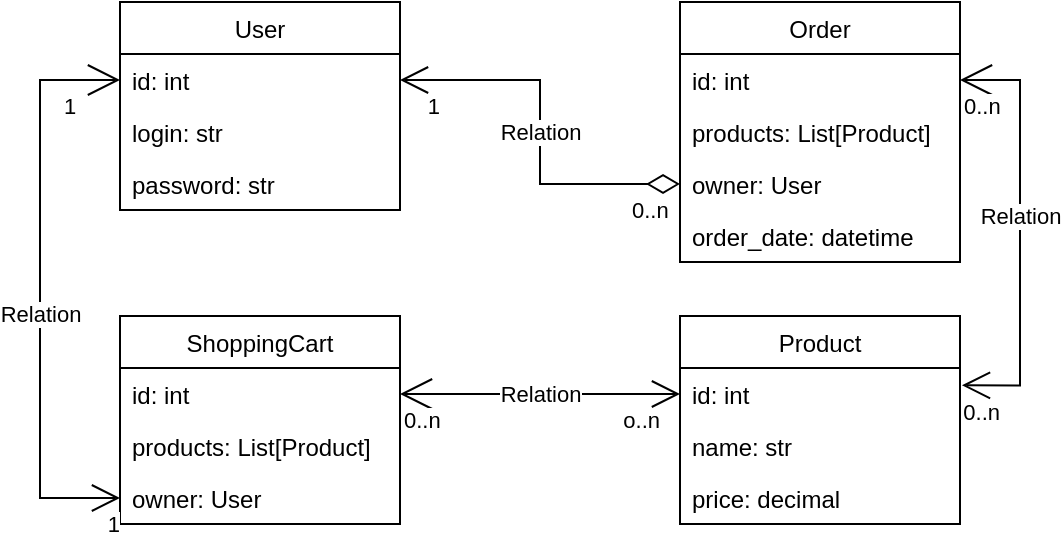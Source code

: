 <mxfile version="20.5.3" type="embed"><diagram id="23iRSUPoRavnBvh4doch" name="Page-1"><mxGraphModel dx="642" dy="552" grid="0" gridSize="10" guides="1" tooltips="1" connect="1" arrows="1" fold="1" page="1" pageScale="1" pageWidth="827" pageHeight="1169" math="0" shadow="0"><root><mxCell id="0"/><mxCell id="1" parent="0"/><mxCell id="2" value="User" style="swimlane;fontStyle=0;childLayout=stackLayout;horizontal=1;startSize=26;fillColor=none;horizontalStack=0;resizeParent=1;resizeParentMax=0;resizeLast=0;collapsible=1;marginBottom=0;" vertex="1" parent="1"><mxGeometry x="160" y="203" width="140" height="104" as="geometry"/></mxCell><mxCell id="3" value="id: int" style="text;strokeColor=none;fillColor=none;align=left;verticalAlign=top;spacingLeft=4;spacingRight=4;overflow=hidden;rotatable=0;points=[[0,0.5],[1,0.5]];portConstraint=eastwest;" vertex="1" parent="2"><mxGeometry y="26" width="140" height="26" as="geometry"/></mxCell><mxCell id="4" value="login: str" style="text;strokeColor=none;fillColor=none;align=left;verticalAlign=top;spacingLeft=4;spacingRight=4;overflow=hidden;rotatable=0;points=[[0,0.5],[1,0.5]];portConstraint=eastwest;" vertex="1" parent="2"><mxGeometry y="52" width="140" height="26" as="geometry"/></mxCell><mxCell id="5" value="password: str" style="text;strokeColor=none;fillColor=none;align=left;verticalAlign=top;spacingLeft=4;spacingRight=4;overflow=hidden;rotatable=0;points=[[0,0.5],[1,0.5]];portConstraint=eastwest;" vertex="1" parent="2"><mxGeometry y="78" width="140" height="26" as="geometry"/></mxCell><mxCell id="6" value="Order" style="swimlane;fontStyle=0;childLayout=stackLayout;horizontal=1;startSize=26;fillColor=none;horizontalStack=0;resizeParent=1;resizeParentMax=0;resizeLast=0;collapsible=1;marginBottom=0;" vertex="1" parent="1"><mxGeometry x="440" y="203" width="140" height="130" as="geometry"/></mxCell><mxCell id="7" value="id: int" style="text;strokeColor=none;fillColor=none;align=left;verticalAlign=top;spacingLeft=4;spacingRight=4;overflow=hidden;rotatable=0;points=[[0,0.5],[1,0.5]];portConstraint=eastwest;" vertex="1" parent="6"><mxGeometry y="26" width="140" height="26" as="geometry"/></mxCell><mxCell id="8" value="products: List[Product]" style="text;strokeColor=none;fillColor=none;align=left;verticalAlign=top;spacingLeft=4;spacingRight=4;overflow=hidden;rotatable=0;points=[[0,0.5],[1,0.5]];portConstraint=eastwest;" vertex="1" parent="6"><mxGeometry y="52" width="140" height="26" as="geometry"/></mxCell><mxCell id="9" value="owner: User" style="text;strokeColor=none;fillColor=none;align=left;verticalAlign=top;spacingLeft=4;spacingRight=4;overflow=hidden;rotatable=0;points=[[0,0.5],[1,0.5]];portConstraint=eastwest;" vertex="1" parent="6"><mxGeometry y="78" width="140" height="26" as="geometry"/></mxCell><mxCell id="10" value="order_date: datetime" style="text;strokeColor=none;fillColor=none;align=left;verticalAlign=top;spacingLeft=4;spacingRight=4;overflow=hidden;rotatable=0;points=[[0,0.5],[1,0.5]];portConstraint=eastwest;" vertex="1" parent="6"><mxGeometry y="104" width="140" height="26" as="geometry"/></mxCell><mxCell id="11" value="ShoppingCart" style="swimlane;fontStyle=0;childLayout=stackLayout;horizontal=1;startSize=26;fillColor=none;horizontalStack=0;resizeParent=1;resizeParentMax=0;resizeLast=0;collapsible=1;marginBottom=0;" vertex="1" parent="1"><mxGeometry x="160" y="360" width="140" height="104" as="geometry"/></mxCell><mxCell id="12" value="id: int" style="text;strokeColor=none;fillColor=none;align=left;verticalAlign=top;spacingLeft=4;spacingRight=4;overflow=hidden;rotatable=0;points=[[0,0.5],[1,0.5]];portConstraint=eastwest;" vertex="1" parent="11"><mxGeometry y="26" width="140" height="26" as="geometry"/></mxCell><mxCell id="13" value="products: List[Product]" style="text;strokeColor=none;fillColor=none;align=left;verticalAlign=top;spacingLeft=4;spacingRight=4;overflow=hidden;rotatable=0;points=[[0,0.5],[1,0.5]];portConstraint=eastwest;" vertex="1" parent="11"><mxGeometry y="52" width="140" height="26" as="geometry"/></mxCell><mxCell id="14" value="owner: User" style="text;strokeColor=none;fillColor=none;align=left;verticalAlign=top;spacingLeft=4;spacingRight=4;overflow=hidden;rotatable=0;points=[[0,0.5],[1,0.5]];portConstraint=eastwest;" vertex="1" parent="11"><mxGeometry y="78" width="140" height="26" as="geometry"/></mxCell><mxCell id="15" value="Product" style="swimlane;fontStyle=0;childLayout=stackLayout;horizontal=1;startSize=26;fillColor=none;horizontalStack=0;resizeParent=1;resizeParentMax=0;resizeLast=0;collapsible=1;marginBottom=0;" vertex="1" parent="1"><mxGeometry x="440" y="360" width="140" height="104" as="geometry"/></mxCell><mxCell id="16" value="id: int" style="text;strokeColor=none;fillColor=none;align=left;verticalAlign=top;spacingLeft=4;spacingRight=4;overflow=hidden;rotatable=0;points=[[0,0.5],[1,0.5]];portConstraint=eastwest;" vertex="1" parent="15"><mxGeometry y="26" width="140" height="26" as="geometry"/></mxCell><mxCell id="17" value="name: str" style="text;strokeColor=none;fillColor=none;align=left;verticalAlign=top;spacingLeft=4;spacingRight=4;overflow=hidden;rotatable=0;points=[[0,0.5],[1,0.5]];portConstraint=eastwest;" vertex="1" parent="15"><mxGeometry y="52" width="140" height="26" as="geometry"/></mxCell><mxCell id="18" value="price: decimal" style="text;strokeColor=none;fillColor=none;align=left;verticalAlign=top;spacingLeft=4;spacingRight=4;overflow=hidden;rotatable=0;points=[[0,0.5],[1,0.5]];portConstraint=eastwest;" vertex="1" parent="15"><mxGeometry y="78" width="140" height="26" as="geometry"/></mxCell><mxCell id="22" value="Relation" style="endArrow=open;html=1;endSize=12;startArrow=diamondThin;startSize=14;startFill=0;edgeStyle=orthogonalEdgeStyle;rounded=0;exitX=0;exitY=0.5;exitDx=0;exitDy=0;entryX=1;entryY=0.5;entryDx=0;entryDy=0;" edge="1" parent="1" source="9" target="3"><mxGeometry relative="1" as="geometry"><mxPoint x="150" y="570" as="sourcePoint"/><mxPoint x="310" y="570" as="targetPoint"/></mxGeometry></mxCell><mxCell id="23" value="0..n" style="edgeLabel;resizable=0;html=1;align=left;verticalAlign=top;" connectable="0" vertex="1" parent="22"><mxGeometry x="-1" relative="1" as="geometry"><mxPoint x="-26" as="offset"/></mxGeometry></mxCell><mxCell id="24" value="1" style="edgeLabel;resizable=0;html=1;align=right;verticalAlign=top;" connectable="0" vertex="1" parent="22"><mxGeometry x="1" relative="1" as="geometry"><mxPoint x="20" as="offset"/></mxGeometry></mxCell><mxCell id="25" value="Relation" style="endArrow=open;html=1;endSize=12;startArrow=open;startSize=14;startFill=0;edgeStyle=orthogonalEdgeStyle;rounded=0;exitX=1;exitY=0.5;exitDx=0;exitDy=0;entryX=1.007;entryY=0.333;entryDx=0;entryDy=0;entryPerimeter=0;" edge="1" parent="1" source="7" target="16"><mxGeometry x="-0.074" relative="1" as="geometry"><mxPoint x="620" y="260" as="sourcePoint"/><mxPoint x="780" y="260" as="targetPoint"/><Array as="points"><mxPoint x="610" y="242"/><mxPoint x="610" y="395"/></Array><mxPoint as="offset"/></mxGeometry></mxCell><mxCell id="26" value="0..n" style="edgeLabel;resizable=0;html=1;align=left;verticalAlign=top;" connectable="0" vertex="1" parent="25"><mxGeometry x="-1" relative="1" as="geometry"/></mxCell><mxCell id="27" value="0..n" style="edgeLabel;resizable=0;html=1;align=right;verticalAlign=top;" connectable="0" vertex="1" parent="25"><mxGeometry x="1" relative="1" as="geometry"><mxPoint x="19" as="offset"/></mxGeometry></mxCell><mxCell id="28" value="Relation" style="endArrow=open;html=1;endSize=12;startArrow=open;startSize=14;startFill=0;edgeStyle=orthogonalEdgeStyle;rounded=0;exitX=1;exitY=0.5;exitDx=0;exitDy=0;entryX=0;entryY=0.5;entryDx=0;entryDy=0;" edge="1" parent="1" source="12" target="16"><mxGeometry relative="1" as="geometry"><mxPoint x="320" y="550" as="sourcePoint"/><mxPoint x="480" y="550" as="targetPoint"/></mxGeometry></mxCell><mxCell id="29" value="0..n" style="edgeLabel;resizable=0;html=1;align=left;verticalAlign=top;" connectable="0" vertex="1" parent="28"><mxGeometry x="-1" relative="1" as="geometry"/></mxCell><mxCell id="30" value="o..n" style="edgeLabel;resizable=0;html=1;align=right;verticalAlign=top;" connectable="0" vertex="1" parent="28"><mxGeometry x="1" relative="1" as="geometry"><mxPoint x="-10" as="offset"/></mxGeometry></mxCell><mxCell id="31" value="Relation" style="endArrow=open;html=1;endSize=12;startArrow=open;startSize=14;startFill=0;edgeStyle=orthogonalEdgeStyle;rounded=0;exitX=0;exitY=0.5;exitDx=0;exitDy=0;entryX=0;entryY=0.5;entryDx=0;entryDy=0;" edge="1" parent="1" source="3" target="14"><mxGeometry x="0.088" relative="1" as="geometry"><mxPoint x="130" y="242" as="sourcePoint"/><mxPoint x="130" y="399" as="targetPoint"/><Array as="points"><mxPoint x="120" y="242"/><mxPoint x="120" y="451"/></Array><mxPoint as="offset"/></mxGeometry></mxCell><mxCell id="32" value="1" style="edgeLabel;resizable=0;html=1;align=left;verticalAlign=top;" connectable="0" vertex="1" parent="31"><mxGeometry x="-1" relative="1" as="geometry"><mxPoint x="-30" as="offset"/></mxGeometry></mxCell><mxCell id="33" value="1" style="edgeLabel;resizable=0;html=1;align=right;verticalAlign=top;" connectable="0" vertex="1" parent="31"><mxGeometry x="1" relative="1" as="geometry"/></mxCell></root></mxGraphModel></diagram></mxfile>